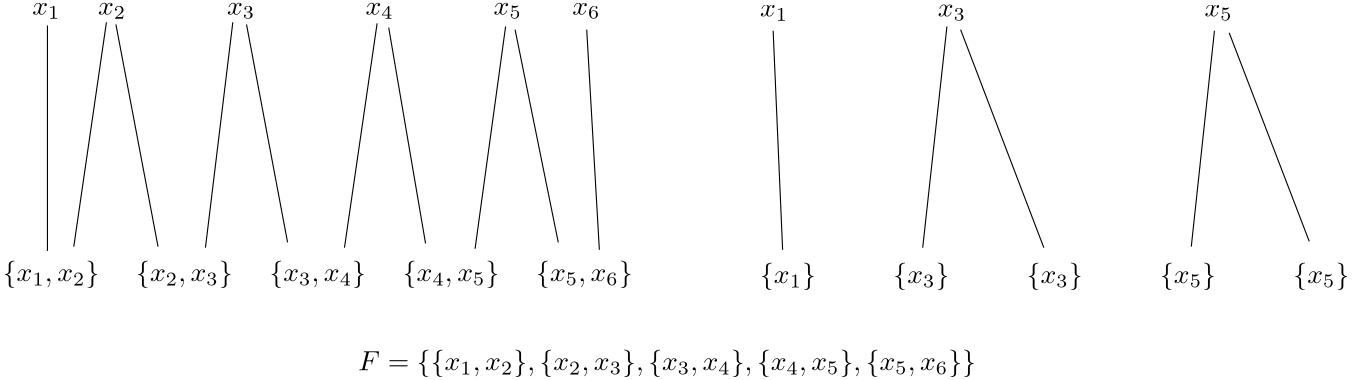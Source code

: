 <?xml version="1.0"?>
<!DOCTYPE ipe SYSTEM "ipe.dtd">
<ipe version="70218" creator="Ipe 7.2.24">
<info created="D:20210616145011" modified="D:20210616145011"/>
<ipestyle name="basic">
<symbol name="arrow/arc(spx)">
<path stroke="sym-stroke" fill="sym-stroke" pen="sym-pen">
0 0 m
-1 0.333 l
-1 -0.333 l
h
</path>
</symbol>
<symbol name="arrow/farc(spx)">
<path stroke="sym-stroke" fill="white" pen="sym-pen">
0 0 m
-1 0.333 l
-1 -0.333 l
h
</path>
</symbol>
<symbol name="arrow/ptarc(spx)">
<path stroke="sym-stroke" fill="sym-stroke" pen="sym-pen">
0 0 m
-1 0.333 l
-0.8 0 l
-1 -0.333 l
h
</path>
</symbol>
<symbol name="arrow/fptarc(spx)">
<path stroke="sym-stroke" fill="white" pen="sym-pen">
0 0 m
-1 0.333 l
-0.8 0 l
-1 -0.333 l
h
</path>
</symbol>
<symbol name="mark/circle(sx)" transformations="translations">
<path fill="sym-stroke">
0.6 0 0 0.6 0 0 e
0.4 0 0 0.4 0 0 e
</path>
</symbol>
<symbol name="mark/disk(sx)" transformations="translations">
<path fill="sym-stroke">
0.6 0 0 0.6 0 0 e
</path>
</symbol>
<symbol name="mark/fdisk(sfx)" transformations="translations">
<group>
<path fill="sym-fill">
0.5 0 0 0.5 0 0 e
</path>
<path fill="sym-stroke" fillrule="eofill">
0.6 0 0 0.6 0 0 e
0.4 0 0 0.4 0 0 e
</path>
</group>
</symbol>
<symbol name="mark/box(sx)" transformations="translations">
<path fill="sym-stroke" fillrule="eofill">
-0.6 -0.6 m
0.6 -0.6 l
0.6 0.6 l
-0.6 0.6 l
h
-0.4 -0.4 m
0.4 -0.4 l
0.4 0.4 l
-0.4 0.4 l
h
</path>
</symbol>
<symbol name="mark/square(sx)" transformations="translations">
<path fill="sym-stroke">
-0.6 -0.6 m
0.6 -0.6 l
0.6 0.6 l
-0.6 0.6 l
h
</path>
</symbol>
<symbol name="mark/fsquare(sfx)" transformations="translations">
<group>
<path fill="sym-fill">
-0.5 -0.5 m
0.5 -0.5 l
0.5 0.5 l
-0.5 0.5 l
h
</path>
<path fill="sym-stroke" fillrule="eofill">
-0.6 -0.6 m
0.6 -0.6 l
0.6 0.6 l
-0.6 0.6 l
h
-0.4 -0.4 m
0.4 -0.4 l
0.4 0.4 l
-0.4 0.4 l
h
</path>
</group>
</symbol>
<symbol name="mark/cross(sx)" transformations="translations">
<group>
<path fill="sym-stroke">
-0.43 -0.57 m
0.57 0.43 l
0.43 0.57 l
-0.57 -0.43 l
h
</path>
<path fill="sym-stroke">
-0.43 0.57 m
0.57 -0.43 l
0.43 -0.57 l
-0.57 0.43 l
h
</path>
</group>
</symbol>
<symbol name="arrow/fnormal(spx)">
<path stroke="sym-stroke" fill="white" pen="sym-pen">
0 0 m
-1 0.333 l
-1 -0.333 l
h
</path>
</symbol>
<symbol name="arrow/pointed(spx)">
<path stroke="sym-stroke" fill="sym-stroke" pen="sym-pen">
0 0 m
-1 0.333 l
-0.8 0 l
-1 -0.333 l
h
</path>
</symbol>
<symbol name="arrow/fpointed(spx)">
<path stroke="sym-stroke" fill="white" pen="sym-pen">
0 0 m
-1 0.333 l
-0.8 0 l
-1 -0.333 l
h
</path>
</symbol>
<symbol name="arrow/linear(spx)">
<path stroke="sym-stroke" pen="sym-pen">
-1 0.333 m
0 0 l
-1 -0.333 l
</path>
</symbol>
<symbol name="arrow/fdouble(spx)">
<path stroke="sym-stroke" fill="white" pen="sym-pen">
0 0 m
-1 0.333 l
-1 -0.333 l
h
-1 0 m
-2 0.333 l
-2 -0.333 l
h
</path>
</symbol>
<symbol name="arrow/double(spx)">
<path stroke="sym-stroke" fill="sym-stroke" pen="sym-pen">
0 0 m
-1 0.333 l
-1 -0.333 l
h
-1 0 m
-2 0.333 l
-2 -0.333 l
h
</path>
</symbol>
<symbol name="arrow/mid-normal(spx)">
<path stroke="sym-stroke" fill="sym-stroke" pen="sym-pen">
0.5 0 m
-0.5 0.333 l
-0.5 -0.333 l
h
</path>
</symbol>
<symbol name="arrow/mid-fnormal(spx)">
<path stroke="sym-stroke" fill="white" pen="sym-pen">
0.5 0 m
-0.5 0.333 l
-0.5 -0.333 l
h
</path>
</symbol>
<symbol name="arrow/mid-pointed(spx)">
<path stroke="sym-stroke" fill="sym-stroke" pen="sym-pen">
0.5 0 m
-0.5 0.333 l
-0.3 0 l
-0.5 -0.333 l
h
</path>
</symbol>
<symbol name="arrow/mid-fpointed(spx)">
<path stroke="sym-stroke" fill="white" pen="sym-pen">
0.5 0 m
-0.5 0.333 l
-0.3 0 l
-0.5 -0.333 l
h
</path>
</symbol>
<symbol name="arrow/mid-double(spx)">
<path stroke="sym-stroke" fill="sym-stroke" pen="sym-pen">
1 0 m
0 0.333 l
0 -0.333 l
h
0 0 m
-1 0.333 l
-1 -0.333 l
h
</path>
</symbol>
<symbol name="arrow/mid-fdouble(spx)">
<path stroke="sym-stroke" fill="white" pen="sym-pen">
1 0 m
0 0.333 l
0 -0.333 l
h
0 0 m
-1 0.333 l
-1 -0.333 l
h
</path>
</symbol>
<anglesize name="22.5 deg" value="22.5"/>
<anglesize name="30 deg" value="30"/>
<anglesize name="45 deg" value="45"/>
<anglesize name="60 deg" value="60"/>
<anglesize name="90 deg" value="90"/>
<arrowsize name="large" value="10"/>
<arrowsize name="small" value="5"/>
<arrowsize name="tiny" value="3"/>
<color name="blue" value="0 0 1"/>
<color name="brown" value="0.647 0.165 0.165"/>
<color name="darkblue" value="0 0 0.545"/>
<color name="darkcyan" value="0 0.545 0.545"/>
<color name="darkgray" value="0.663"/>
<color name="darkgreen" value="0 0.392 0"/>
<color name="darkmagenta" value="0.545 0 0.545"/>
<color name="darkorange" value="1 0.549 0"/>
<color name="darkred" value="0.545 0 0"/>
<color name="gold" value="1 0.843 0"/>
<color name="gray" value="0.745"/>
<color name="green" value="0 1 0"/>
<color name="lightblue" value="0.678 0.847 0.902"/>
<color name="lightcyan" value="0.878 1 1"/>
<color name="lightgray" value="0.827"/>
<color name="lightgreen" value="0.565 0.933 0.565"/>
<color name="lightyellow" value="1 1 0.878"/>
<color name="navy" value="0 0 0.502"/>
<color name="orange" value="1 0.647 0"/>
<color name="pink" value="1 0.753 0.796"/>
<color name="purple" value="0.627 0.125 0.941"/>
<color name="red" value="1 0 0"/>
<color name="seagreen" value="0.18 0.545 0.341"/>
<color name="turquoise" value="0.251 0.878 0.816"/>
<color name="violet" value="0.933 0.51 0.933"/>
<color name="yellow" value="1 1 0"/>
<dashstyle name="dash dot dotted" value="[4 2 1 2 1 2] 0"/>
<dashstyle name="dash dotted" value="[4 2 1 2] 0"/>
<dashstyle name="dashed" value="[4] 0"/>
<dashstyle name="dotted" value="[1 3] 0"/>
<gridsize name="10 pts (~3.5 mm)" value="10"/>
<gridsize name="14 pts (~5 mm)" value="14"/>
<gridsize name="16 pts (~6 mm)" value="16"/>
<gridsize name="20 pts (~7 mm)" value="20"/>
<gridsize name="28 pts (~10 mm)" value="28"/>
<gridsize name="32 pts (~12 mm)" value="32"/>
<gridsize name="4 pts" value="4"/>
<gridsize name="56 pts (~20 mm)" value="56"/>
<gridsize name="8 pts (~3 mm)" value="8"/>
<opacity name="10%" value="0.1"/>
<opacity name="30%" value="0.3"/>
<opacity name="50%" value="0.5"/>
<opacity name="75%" value="0.75"/>
<pen name="fat" value="1.2"/>
<pen name="heavier" value="0.8"/>
<pen name="ultrafat" value="2"/>
<symbolsize name="large" value="5"/>
<symbolsize name="small" value="2"/>
<symbolsize name="tiny" value="1.1"/>
<textsize name="Huge" value="\Huge"/>
<textsize name="LARGE" value="\LARGE"/>
<textsize name="Large" value="\Large"/>
<textsize name="footnote" value="\footnotesize"/>
<textsize name="huge" value="\huge"/>
<textsize name="large" value="\large"/>
<textsize name="small" value="\small"/>
<textsize name="tiny" value="\tiny"/>
<textstyle name="center" begin="\begin{center}" end="\end{center}"/>
<textstyle name="item" begin="\begin{itemize}\item{}" end="\end{itemize}"/>
<textstyle name="itemize" begin="\begin{itemize}" end="\end{itemize}"/>
<tiling name="falling" angle="-60" step="4" width="1"/>
<tiling name="rising" angle="30" step="4" width="1"/>
</ipestyle>
<page>
<layer name="alpha"/>
<view layers="alpha" active="alpha"/>
<text layer="alpha" matrix="1 0 0 1 -16 16" transformations="translations" pos="192 560" stroke="black" type="label" width="222.333" height="7.473" depth="2.49" valign="baseline" style="math">F = \{ \{x_1,x_2\}, \{x_2,x_3\}, \{x_3,x_4\}, \{x_4,x_5\}, \{x_5,x_6\} \}</text>
<text transformations="translations" pos="48 608" stroke="black" type="label" width="34.717" height="7.473" depth="2.49" valign="baseline" style="math">\{x_1,x_2\}</text>
<text matrix="1 0 0 1 48 0" transformations="translations" pos="48 608" stroke="black" type="label" width="34.717" height="7.473" depth="2.49" valign="baseline" style="math">\{x_2,x_3\}</text>
<text matrix="1 0 0 1 96 0" transformations="translations" pos="48 608" stroke="black" type="label" width="34.717" height="7.473" depth="2.49" valign="baseline" style="math">\{x_3,x_4\}</text>
<text matrix="1 0 0 1 144 0" transformations="translations" pos="48 608" stroke="black" type="label" width="34.717" height="7.473" depth="2.49" valign="baseline" style="math">\{x_4,x_5\}</text>
<text matrix="1 0 0 1 192 0" transformations="translations" pos="48 608" stroke="black" type="label" width="34.717" height="7.473" depth="2.49" valign="baseline" style="math">\{x_5,x_6\}</text>
<text matrix="1 0 0 1 10.6169 0" transformations="translations" pos="48 704" stroke="black" type="label" width="10.163" height="4.294" depth="1.49" valign="baseline" style="math">x_1</text>
<text matrix="1 0 0 1 34.275 0" transformations="translations" pos="48 704" stroke="black" type="label" width="10.163" height="4.294" depth="1.49" valign="baseline" style="math">x_2</text>
<text matrix="1 0 0 1 80.6836 0" transformations="translations" pos="48 704" stroke="black" type="label" width="10.163" height="4.294" depth="1.49" valign="baseline" style="math">x_3</text>
<text matrix="1 0 0 1 130.58 0" transformations="translations" pos="48 704" stroke="black" type="label" width="10.163" height="4.294" depth="1.49" valign="baseline" style="math">x_4</text>
<text matrix="1 0 0 1 176.684 0" transformations="translations" pos="48 704" stroke="black" type="label" width="10.163" height="4.294" depth="1.49" valign="baseline" style="math">x_5</text>
<text matrix="1 0 0 1 204.967 0" transformations="translations" pos="48 704" stroke="black" type="label" width="10.163" height="4.294" depth="1.49" valign="baseline" style="math">x_6</text>
<text matrix="1 0 0 1 272.604 -0.681" transformations="translations" pos="48 608" stroke="black" type="label" width="20.126" height="7.473" depth="2.49" valign="baseline" style="math">\{x_1\}</text>
<text matrix="1 0 0 1 320.604 -0.681" transformations="translations" pos="48 608" stroke="black" type="label" width="20.126" height="7.473" depth="2.49" valign="baseline" style="math">\{x_3\}</text>
<text matrix="1 0 0 1 368.604 -0.681" transformations="translations" pos="48 608" stroke="black" type="label" width="20.126" height="7.473" depth="2.49" valign="baseline" style="math">\{x_3\}</text>
<text matrix="1 0 0 1 416.604 -0.681" transformations="translations" pos="48 608" stroke="black" type="label" width="20.126" height="7.473" depth="2.49" valign="baseline" style="math">\{x_5\}</text>
<text matrix="1 0 0 1 464.604 -0.681" transformations="translations" pos="48 608" stroke="black" type="label" width="20.126" height="7.473" depth="2.49" valign="baseline" style="math">\{x_5\}</text>
<text matrix="1 0 0 1 272.604 -0.681" transformations="translations" pos="48 704" stroke="black" type="label" width="10.163" height="4.294" depth="1.49" valign="baseline" style="math">x_1</text>
<text matrix="1 0 0 1 336.604 -0.681" transformations="translations" pos="48 704" stroke="black" type="label" width="10.163" height="4.294" depth="1.49" valign="baseline" style="math">x_3</text>
<text matrix="1 0 0 1 432.604 -0.681" transformations="translations" pos="48 704" stroke="black" type="label" width="10.163" height="4.294" depth="1.49" valign="baseline" style="math">x_5</text>
<path stroke="black">
64.0796 700.131 m
64.0796 618.988 l
</path>
<path stroke="black">
85.3134 701.268 m
73.559 620.504 l
</path>
<path stroke="black">
88.7259 700.51 m
103.893 620.504 l
</path>
<path stroke="black">
130.814 701.268 m
120.956 620.125 l
</path>
<path stroke="black">
135.743 700.51 m
150.531 622.021 l
</path>
<path stroke="black">
182.761 700.889 m
171.007 620.125 l
</path>
<path stroke="black">
186.932 699.372 m
200.203 621.642 l
</path>
<path stroke="black">
229.02 699.752 m
218.024 619.746 l
</path>
<path stroke="black">
232.433 698.614 m
247.979 622.021 l
</path>
<path stroke="black">
258.216 698.614 m
262.767 619.367 l
</path>
<path stroke="black">
325.33 698.235 m
328.743 619.367 l
</path>
<path stroke="black">
387.894 699.752 m
379.173 620.125 l
</path>
<path stroke="black">
392.823 698.614 m
422.778 620.125 l
</path>
<path stroke="black">
484.204 698.235 m
475.862 620.504 l
</path>
<path stroke="black">
489.512 697.477 m
518.33 622.4 l
</path>
</page>
</ipe>
